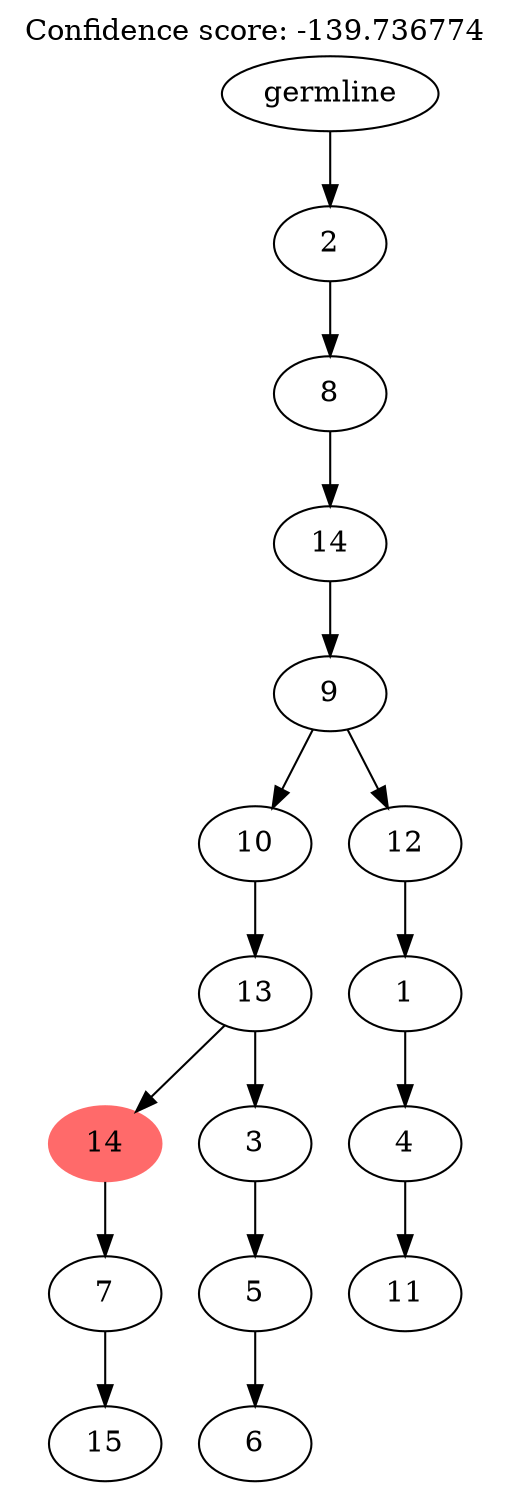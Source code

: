 digraph g {
	"15" -> "16";
	"16" [label="15"];
	"14" -> "15";
	"15" [label="7"];
	"12" -> "13";
	"13" [label="6"];
	"11" -> "12";
	"12" [label="5"];
	"10" -> "11";
	"11" [label="3"];
	"10" -> "14";
	"14" [color=indianred1, style=filled, label="14"];
	"9" -> "10";
	"10" [label="13"];
	"7" -> "8";
	"8" [label="11"];
	"6" -> "7";
	"7" [label="4"];
	"5" -> "6";
	"6" [label="1"];
	"4" -> "5";
	"5" [label="12"];
	"4" -> "9";
	"9" [label="10"];
	"3" -> "4";
	"4" [label="9"];
	"2" -> "3";
	"3" [label="14"];
	"1" -> "2";
	"2" [label="8"];
	"0" -> "1";
	"1" [label="2"];
	"0" [label="germline"];
	labelloc="t";
	label="Confidence score: -139.736774";
}
